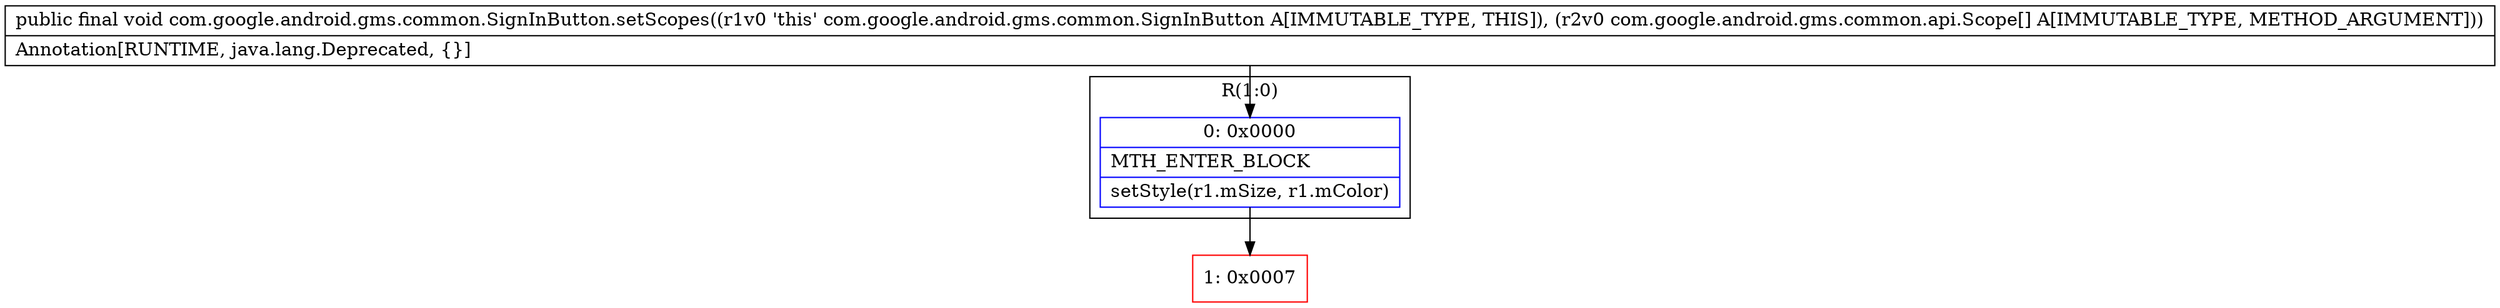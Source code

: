 digraph "CFG forcom.google.android.gms.common.SignInButton.setScopes([Lcom\/google\/android\/gms\/common\/api\/Scope;)V" {
subgraph cluster_Region_31914611 {
label = "R(1:0)";
node [shape=record,color=blue];
Node_0 [shape=record,label="{0\:\ 0x0000|MTH_ENTER_BLOCK\l|setStyle(r1.mSize, r1.mColor)\l}"];
}
Node_1 [shape=record,color=red,label="{1\:\ 0x0007}"];
MethodNode[shape=record,label="{public final void com.google.android.gms.common.SignInButton.setScopes((r1v0 'this' com.google.android.gms.common.SignInButton A[IMMUTABLE_TYPE, THIS]), (r2v0 com.google.android.gms.common.api.Scope[] A[IMMUTABLE_TYPE, METHOD_ARGUMENT]))  | Annotation[RUNTIME, java.lang.Deprecated, \{\}]\l}"];
MethodNode -> Node_0;
Node_0 -> Node_1;
}

